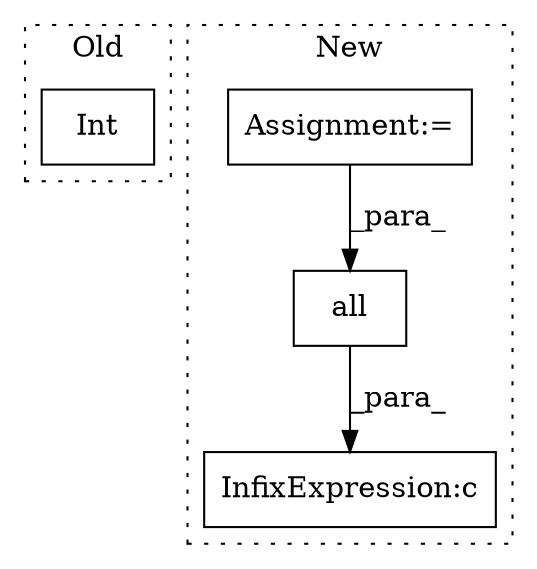 digraph G {
subgraph cluster0 {
1 [label="Int" a="32" s="2294,2374" l="4,1" shape="box"];
label = "Old";
style="dotted";
}
subgraph cluster1 {
2 [label="all" a="32" s="2567,2754" l="17,-3" shape="box"];
3 [label="Assignment:=" a="7" s="2704" l="44" shape="box"];
4 [label="InfixExpression:c" a="27" s="2562" l="4" shape="box"];
label = "New";
style="dotted";
}
2 -> 4 [label="_para_"];
3 -> 2 [label="_para_"];
}
